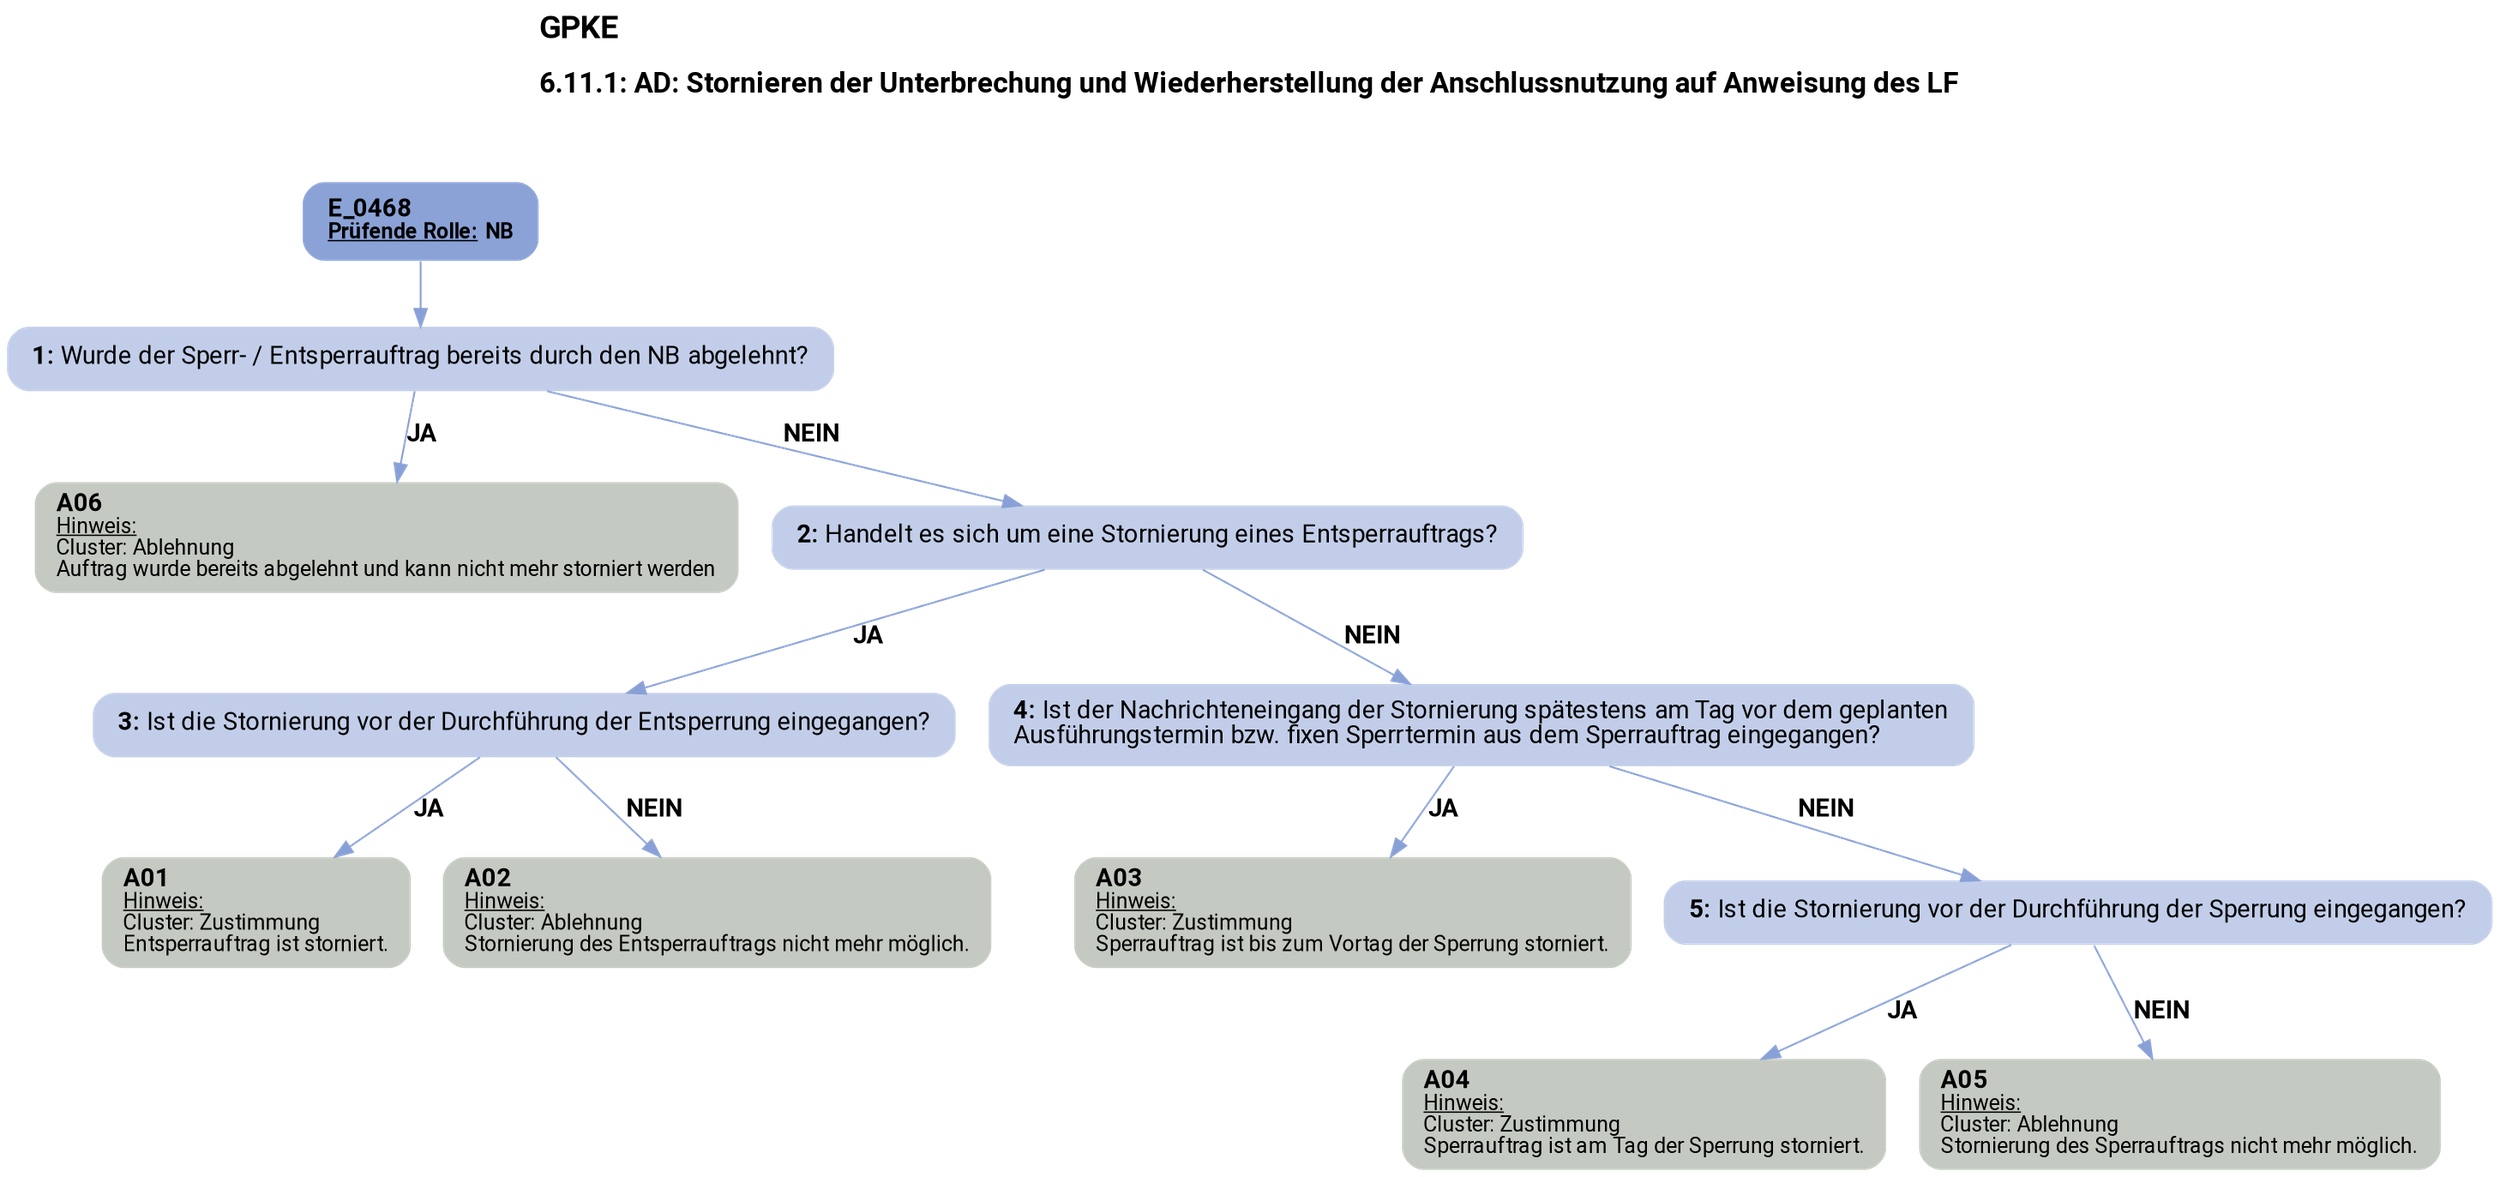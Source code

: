 digraph D {
    labelloc="t";
    label=<<B><FONT POINT-SIZE="18">GPKE</FONT></B><BR align="left"/><BR/><B><FONT POINT-SIZE="16">6.11.1: AD: Stornieren der Unterbrechung und Wiederherstellung der Anschlussnutzung auf Anweisung des LF</FONT></B><BR align="left"/><BR/><BR/><BR/>>;
    ratio="compress";
    concentrate=true;
    pack=true;
    rankdir=TB;
    packmode="array";
    size="20,20";
    "Start" [margin="0.2,0.12", shape=box, style="filled,rounded", penwidth=0.0, fillcolor="#8ba2d7", label=<<B>E_0468</B><BR align="left"/><FONT point-size="12"><B><U>Prüfende Rolle:</U> NB</B></FONT><BR align="center"/>>, fontname="Roboto, sans-serif"];
    "1" [margin="0.2,0.12", shape=box, style="filled,rounded", penwidth=0.0, fillcolor="#c2cee9", label=<<B>1: </B>Wurde der Sperr- / Entsperrauftrag bereits durch den NB abgelehnt?<BR align="left"/>>, fontname="Roboto, sans-serif"];
    "A06" [margin="0.17,0.08", shape=box, style="filled,rounded", penwidth=0.0, fillcolor="#c4cac1", label=<<B>A06</B><BR align="left"/><FONT point-size="12"><U>Hinweis:</U><BR align="left"/>Cluster: Ablehnung<BR align="left"/>Auftrag wurde bereits abgelehnt und kann nicht mehr storniert werden<BR align="left"/></FONT>>, fontname="Roboto, sans-serif"];
    "2" [margin="0.2,0.12", shape=box, style="filled,rounded", penwidth=0.0, fillcolor="#c2cee9", label=<<B>2: </B>Handelt es sich um eine Stornierung eines Entsperrauftrags?<BR align="left"/>>, fontname="Roboto, sans-serif"];
    "3" [margin="0.2,0.12", shape=box, style="filled,rounded", penwidth=0.0, fillcolor="#c2cee9", label=<<B>3: </B>Ist die Stornierung vor der Durchführung der Entsperrung eingegangen?<BR align="left"/>>, fontname="Roboto, sans-serif"];
    "A01" [margin="0.17,0.08", shape=box, style="filled,rounded", penwidth=0.0, fillcolor="#c4cac1", label=<<B>A01</B><BR align="left"/><FONT point-size="12"><U>Hinweis:</U><BR align="left"/>Cluster: Zustimmung<BR align="left"/>Entsperrauftrag ist storniert.<BR align="left"/></FONT>>, fontname="Roboto, sans-serif"];
    "A02" [margin="0.17,0.08", shape=box, style="filled,rounded", penwidth=0.0, fillcolor="#c4cac1", label=<<B>A02</B><BR align="left"/><FONT point-size="12"><U>Hinweis:</U><BR align="left"/>Cluster: Ablehnung<BR align="left"/>Stornierung des Entsperrauftrags nicht mehr möglich.<BR align="left"/></FONT>>, fontname="Roboto, sans-serif"];
    "4" [margin="0.2,0.12", shape=box, style="filled,rounded", penwidth=0.0, fillcolor="#c2cee9", label=<<B>4: </B>Ist der Nachrichteneingang der Stornierung spätestens am Tag vor dem geplanten<BR align="left"/>Ausführungstermin bzw. fixen Sperrtermin aus dem Sperrauftrag eingegangen?<BR align="left"/>>, fontname="Roboto, sans-serif"];
    "A03" [margin="0.17,0.08", shape=box, style="filled,rounded", penwidth=0.0, fillcolor="#c4cac1", label=<<B>A03</B><BR align="left"/><FONT point-size="12"><U>Hinweis:</U><BR align="left"/>Cluster: Zustimmung<BR align="left"/>Sperrauftrag ist bis zum Vortag der Sperrung storniert.<BR align="left"/></FONT>>, fontname="Roboto, sans-serif"];
    "5" [margin="0.2,0.12", shape=box, style="filled,rounded", penwidth=0.0, fillcolor="#c2cee9", label=<<B>5: </B>Ist die Stornierung vor der Durchführung der Sperrung eingegangen?<BR align="left"/>>, fontname="Roboto, sans-serif"];
    "A04" [margin="0.17,0.08", shape=box, style="filled,rounded", penwidth=0.0, fillcolor="#c4cac1", label=<<B>A04</B><BR align="left"/><FONT point-size="12"><U>Hinweis:</U><BR align="left"/>Cluster: Zustimmung<BR align="left"/>Sperrauftrag ist am Tag der Sperrung storniert.<BR align="left"/></FONT>>, fontname="Roboto, sans-serif"];
    "A05" [margin="0.17,0.08", shape=box, style="filled,rounded", penwidth=0.0, fillcolor="#c4cac1", label=<<B>A05</B><BR align="left"/><FONT point-size="12"><U>Hinweis:</U><BR align="left"/>Cluster: Ablehnung<BR align="left"/>Stornierung des Sperrauftrags nicht mehr möglich.<BR align="left"/></FONT>>, fontname="Roboto, sans-serif"];

    "Start" -> "1" [color="#88a0d6"];
    "1" -> "A06" [label=<<B>JA</B>>, color="#88a0d6", fontname="Roboto, sans-serif"];
    "1" -> "2" [label=<<B>NEIN</B>>, color="#88a0d6", fontname="Roboto, sans-serif"];
    "2" -> "3" [label=<<B>JA</B>>, color="#88a0d6", fontname="Roboto, sans-serif"];
    "2" -> "4" [label=<<B>NEIN</B>>, color="#88a0d6", fontname="Roboto, sans-serif"];
    "3" -> "A01" [label=<<B>JA</B>>, color="#88a0d6", fontname="Roboto, sans-serif"];
    "3" -> "A02" [label=<<B>NEIN</B>>, color="#88a0d6", fontname="Roboto, sans-serif"];
    "4" -> "A03" [label=<<B>JA</B>>, color="#88a0d6", fontname="Roboto, sans-serif"];
    "4" -> "5" [label=<<B>NEIN</B>>, color="#88a0d6", fontname="Roboto, sans-serif"];
    "5" -> "A04" [label=<<B>JA</B>>, color="#88a0d6", fontname="Roboto, sans-serif"];
    "5" -> "A05" [label=<<B>NEIN</B>>, color="#88a0d6", fontname="Roboto, sans-serif"];

    bgcolor="transparent";
fontname="Roboto, sans-serif";
}